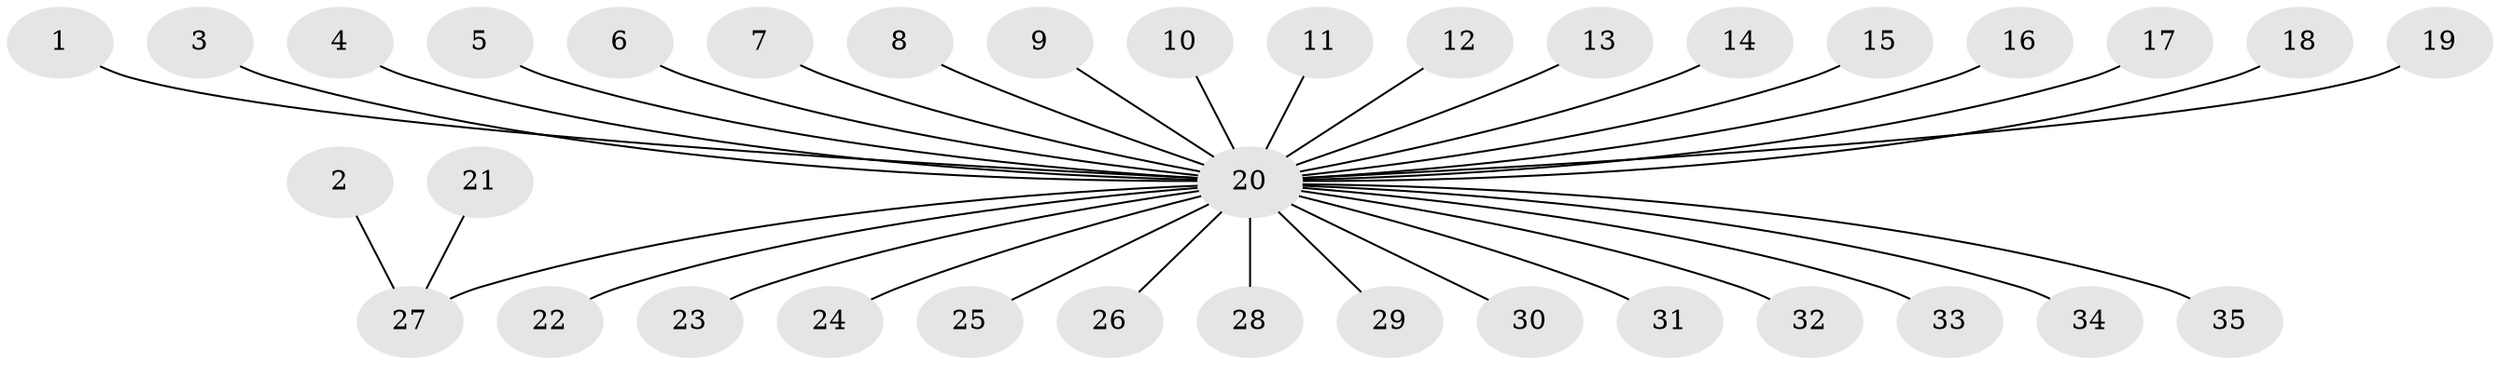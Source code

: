 // original degree distribution, {38: 0.010752688172043012, 1: 0.6666666666666666, 4: 0.03225806451612903, 8: 0.010752688172043012, 5: 0.021505376344086023, 2: 0.17204301075268819, 3: 0.08602150537634409}
// Generated by graph-tools (version 1.1) at 2025/36/03/04/25 23:36:57]
// undirected, 35 vertices, 34 edges
graph export_dot {
  node [color=gray90,style=filled];
  1;
  2;
  3;
  4;
  5;
  6;
  7;
  8;
  9;
  10;
  11;
  12;
  13;
  14;
  15;
  16;
  17;
  18;
  19;
  20;
  21;
  22;
  23;
  24;
  25;
  26;
  27;
  28;
  29;
  30;
  31;
  32;
  33;
  34;
  35;
  1 -- 20 [weight=1.0];
  2 -- 27 [weight=1.0];
  3 -- 20 [weight=1.0];
  4 -- 20 [weight=1.0];
  5 -- 20 [weight=1.0];
  6 -- 20 [weight=1.0];
  7 -- 20 [weight=1.0];
  8 -- 20 [weight=1.0];
  9 -- 20 [weight=1.0];
  10 -- 20 [weight=1.0];
  11 -- 20 [weight=1.0];
  12 -- 20 [weight=1.0];
  13 -- 20 [weight=1.0];
  14 -- 20 [weight=1.0];
  15 -- 20 [weight=1.0];
  16 -- 20 [weight=1.0];
  17 -- 20 [weight=1.0];
  18 -- 20 [weight=1.0];
  19 -- 20 [weight=1.0];
  20 -- 22 [weight=1.0];
  20 -- 23 [weight=1.0];
  20 -- 24 [weight=1.0];
  20 -- 25 [weight=1.0];
  20 -- 26 [weight=2.0];
  20 -- 27 [weight=1.0];
  20 -- 28 [weight=1.0];
  20 -- 29 [weight=1.0];
  20 -- 30 [weight=1.0];
  20 -- 31 [weight=1.0];
  20 -- 32 [weight=1.0];
  20 -- 33 [weight=1.0];
  20 -- 34 [weight=1.0];
  20 -- 35 [weight=1.0];
  21 -- 27 [weight=1.0];
}
